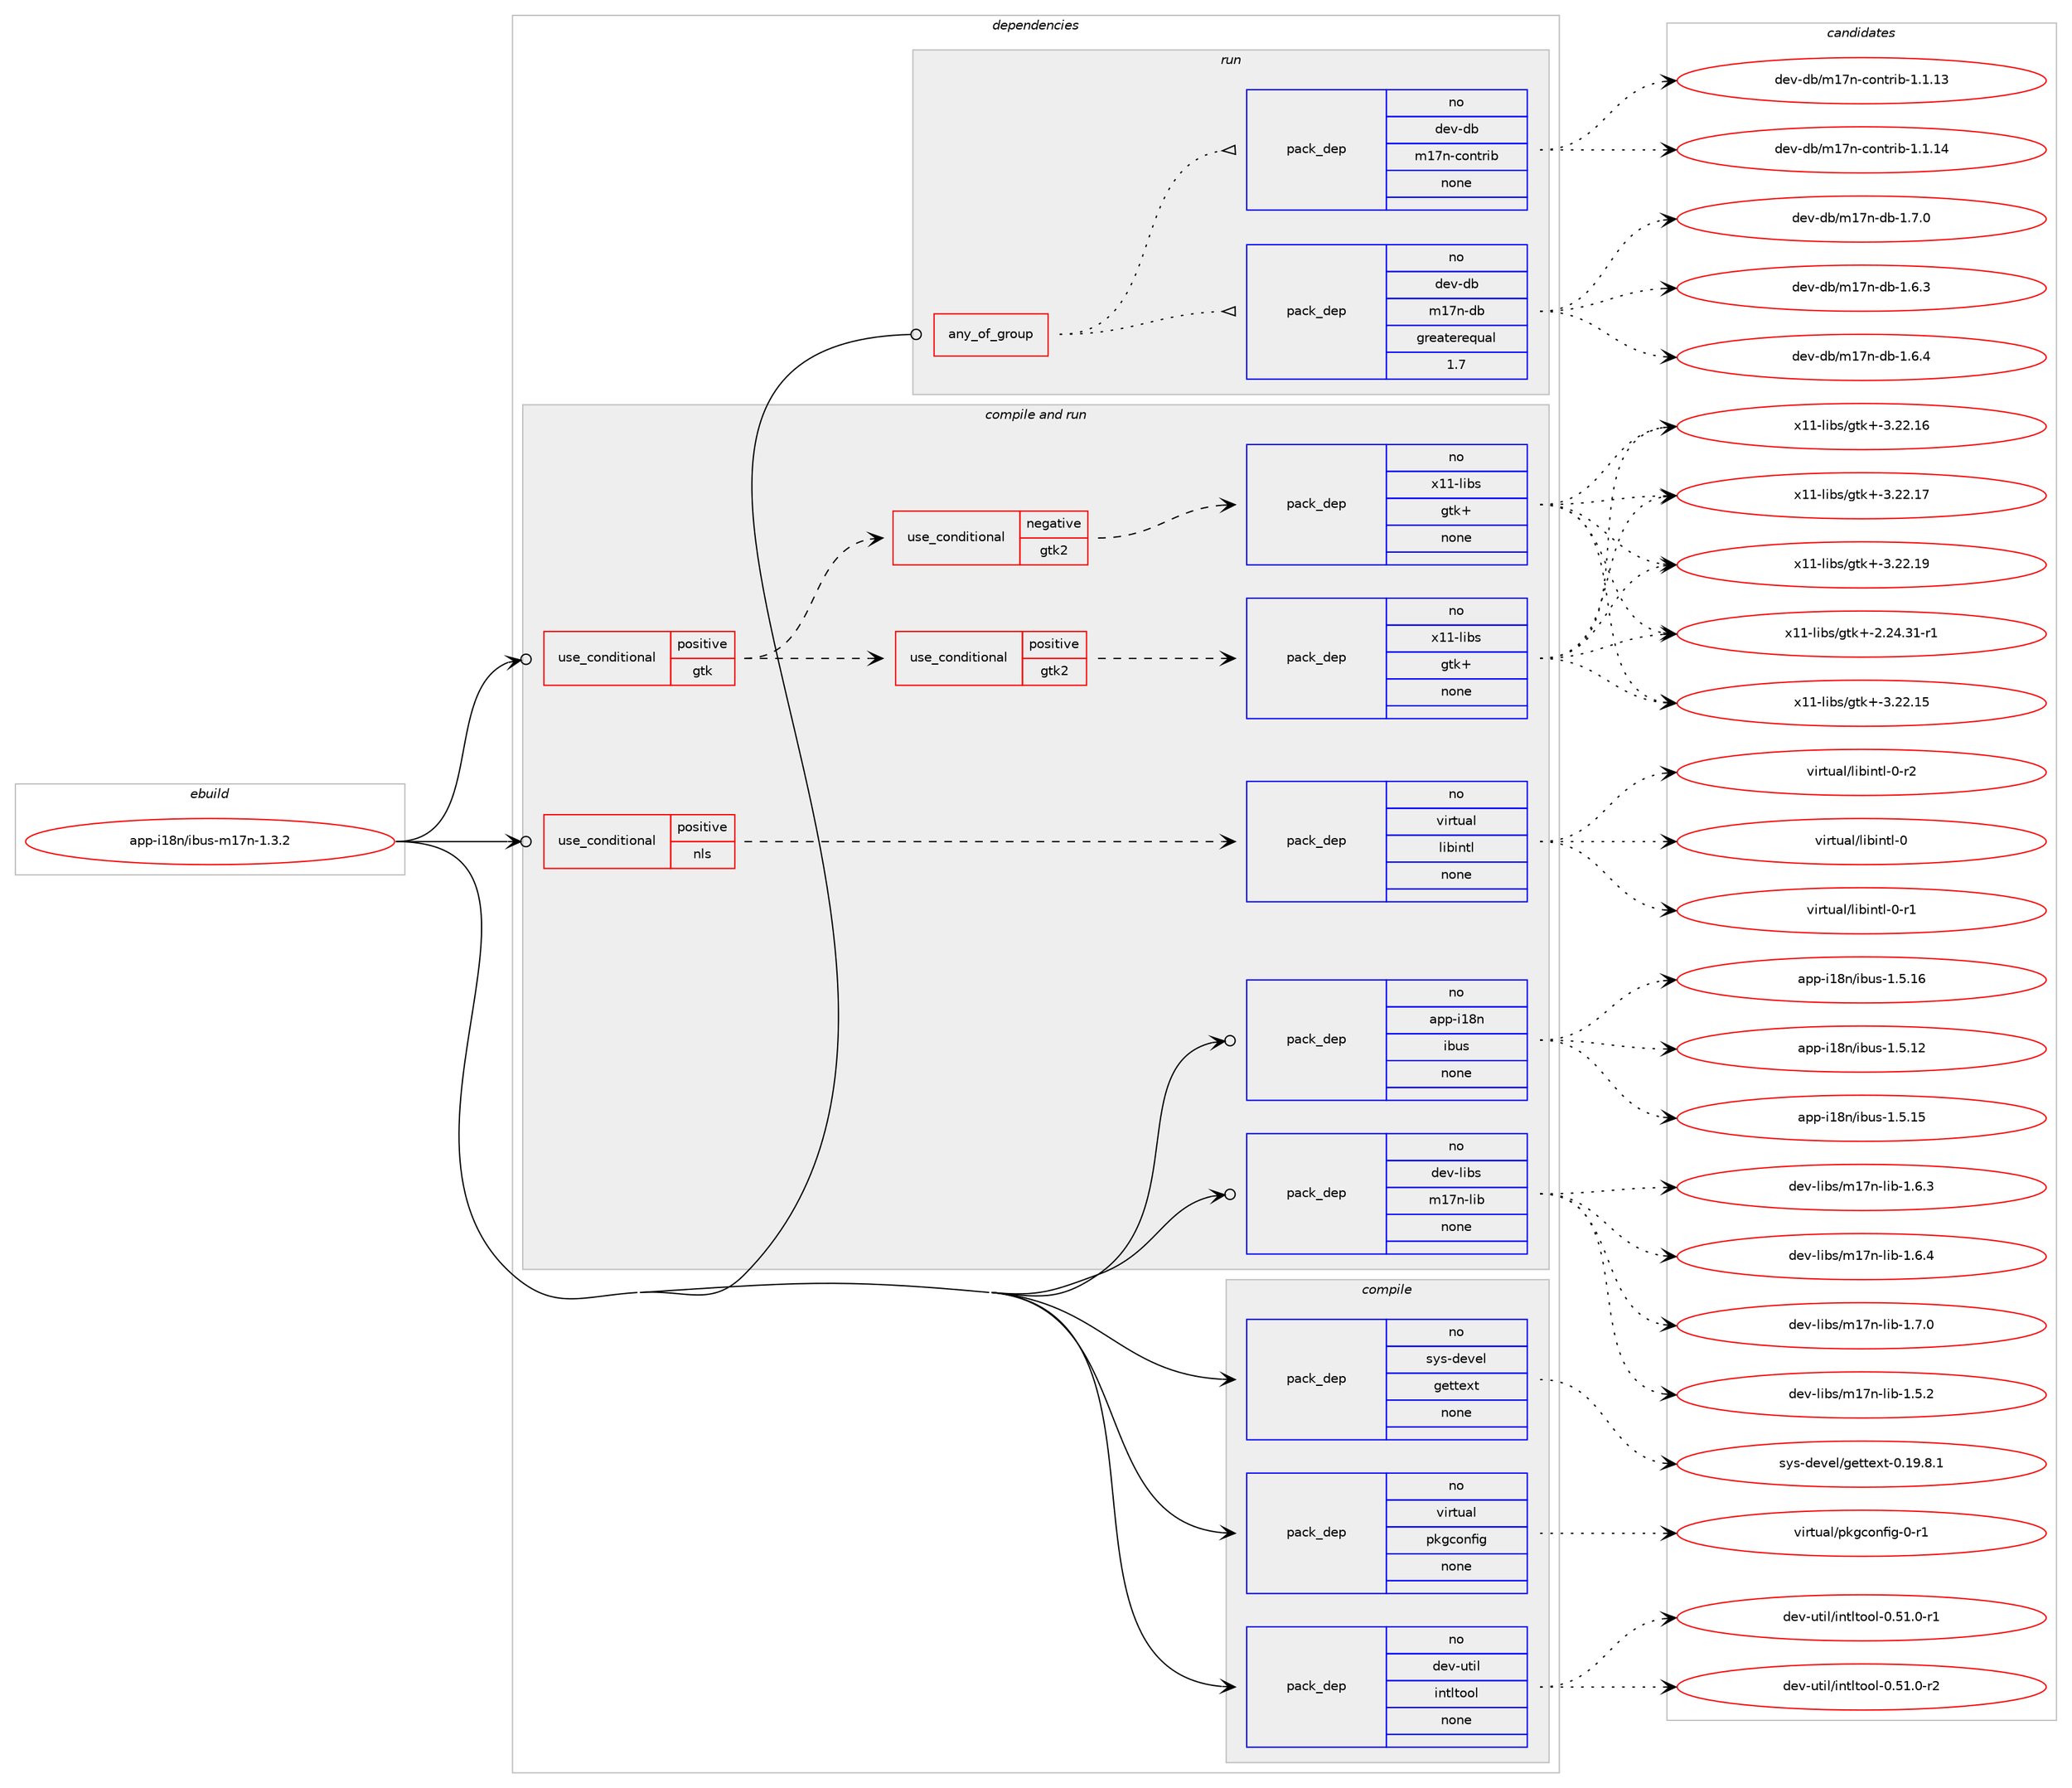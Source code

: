 digraph prolog {

# *************
# Graph options
# *************

newrank=true;
concentrate=true;
compound=true;
graph [rankdir=LR,fontname=Helvetica,fontsize=10,ranksep=1.5];#, ranksep=2.5, nodesep=0.2];
edge  [arrowhead=vee];
node  [fontname=Helvetica,fontsize=10];

# **********
# The ebuild
# **********

subgraph cluster_leftcol {
color=gray;
rank=same;
label=<<i>ebuild</i>>;
id [label="app-i18n/ibus-m17n-1.3.2", color=red, width=4, href="../app-i18n/ibus-m17n-1.3.2.svg"];
}

# ****************
# The dependencies
# ****************

subgraph cluster_midcol {
color=gray;
label=<<i>dependencies</i>>;
subgraph cluster_compile {
fillcolor="#eeeeee";
style=filled;
label=<<i>compile</i>>;
subgraph pack30130 {
dependency42613 [label=<<TABLE BORDER="0" CELLBORDER="1" CELLSPACING="0" CELLPADDING="4" WIDTH="220"><TR><TD ROWSPAN="6" CELLPADDING="30">pack_dep</TD></TR><TR><TD WIDTH="110">no</TD></TR><TR><TD>dev-util</TD></TR><TR><TD>intltool</TD></TR><TR><TD>none</TD></TR><TR><TD></TD></TR></TABLE>>, shape=none, color=blue];
}
id:e -> dependency42613:w [weight=20,style="solid",arrowhead="vee"];
subgraph pack30131 {
dependency42614 [label=<<TABLE BORDER="0" CELLBORDER="1" CELLSPACING="0" CELLPADDING="4" WIDTH="220"><TR><TD ROWSPAN="6" CELLPADDING="30">pack_dep</TD></TR><TR><TD WIDTH="110">no</TD></TR><TR><TD>sys-devel</TD></TR><TR><TD>gettext</TD></TR><TR><TD>none</TD></TR><TR><TD></TD></TR></TABLE>>, shape=none, color=blue];
}
id:e -> dependency42614:w [weight=20,style="solid",arrowhead="vee"];
subgraph pack30132 {
dependency42615 [label=<<TABLE BORDER="0" CELLBORDER="1" CELLSPACING="0" CELLPADDING="4" WIDTH="220"><TR><TD ROWSPAN="6" CELLPADDING="30">pack_dep</TD></TR><TR><TD WIDTH="110">no</TD></TR><TR><TD>virtual</TD></TR><TR><TD>pkgconfig</TD></TR><TR><TD>none</TD></TR><TR><TD></TD></TR></TABLE>>, shape=none, color=blue];
}
id:e -> dependency42615:w [weight=20,style="solid",arrowhead="vee"];
}
subgraph cluster_compileandrun {
fillcolor="#eeeeee";
style=filled;
label=<<i>compile and run</i>>;
subgraph cond11824 {
dependency42616 [label=<<TABLE BORDER="0" CELLBORDER="1" CELLSPACING="0" CELLPADDING="4"><TR><TD ROWSPAN="3" CELLPADDING="10">use_conditional</TD></TR><TR><TD>positive</TD></TR><TR><TD>gtk</TD></TR></TABLE>>, shape=none, color=red];
subgraph cond11825 {
dependency42617 [label=<<TABLE BORDER="0" CELLBORDER="1" CELLSPACING="0" CELLPADDING="4"><TR><TD ROWSPAN="3" CELLPADDING="10">use_conditional</TD></TR><TR><TD>positive</TD></TR><TR><TD>gtk2</TD></TR></TABLE>>, shape=none, color=red];
subgraph pack30133 {
dependency42618 [label=<<TABLE BORDER="0" CELLBORDER="1" CELLSPACING="0" CELLPADDING="4" WIDTH="220"><TR><TD ROWSPAN="6" CELLPADDING="30">pack_dep</TD></TR><TR><TD WIDTH="110">no</TD></TR><TR><TD>x11-libs</TD></TR><TR><TD>gtk+</TD></TR><TR><TD>none</TD></TR><TR><TD></TD></TR></TABLE>>, shape=none, color=blue];
}
dependency42617:e -> dependency42618:w [weight=20,style="dashed",arrowhead="vee"];
}
dependency42616:e -> dependency42617:w [weight=20,style="dashed",arrowhead="vee"];
subgraph cond11826 {
dependency42619 [label=<<TABLE BORDER="0" CELLBORDER="1" CELLSPACING="0" CELLPADDING="4"><TR><TD ROWSPAN="3" CELLPADDING="10">use_conditional</TD></TR><TR><TD>negative</TD></TR><TR><TD>gtk2</TD></TR></TABLE>>, shape=none, color=red];
subgraph pack30134 {
dependency42620 [label=<<TABLE BORDER="0" CELLBORDER="1" CELLSPACING="0" CELLPADDING="4" WIDTH="220"><TR><TD ROWSPAN="6" CELLPADDING="30">pack_dep</TD></TR><TR><TD WIDTH="110">no</TD></TR><TR><TD>x11-libs</TD></TR><TR><TD>gtk+</TD></TR><TR><TD>none</TD></TR><TR><TD></TD></TR></TABLE>>, shape=none, color=blue];
}
dependency42619:e -> dependency42620:w [weight=20,style="dashed",arrowhead="vee"];
}
dependency42616:e -> dependency42619:w [weight=20,style="dashed",arrowhead="vee"];
}
id:e -> dependency42616:w [weight=20,style="solid",arrowhead="odotvee"];
subgraph cond11827 {
dependency42621 [label=<<TABLE BORDER="0" CELLBORDER="1" CELLSPACING="0" CELLPADDING="4"><TR><TD ROWSPAN="3" CELLPADDING="10">use_conditional</TD></TR><TR><TD>positive</TD></TR><TR><TD>nls</TD></TR></TABLE>>, shape=none, color=red];
subgraph pack30135 {
dependency42622 [label=<<TABLE BORDER="0" CELLBORDER="1" CELLSPACING="0" CELLPADDING="4" WIDTH="220"><TR><TD ROWSPAN="6" CELLPADDING="30">pack_dep</TD></TR><TR><TD WIDTH="110">no</TD></TR><TR><TD>virtual</TD></TR><TR><TD>libintl</TD></TR><TR><TD>none</TD></TR><TR><TD></TD></TR></TABLE>>, shape=none, color=blue];
}
dependency42621:e -> dependency42622:w [weight=20,style="dashed",arrowhead="vee"];
}
id:e -> dependency42621:w [weight=20,style="solid",arrowhead="odotvee"];
subgraph pack30136 {
dependency42623 [label=<<TABLE BORDER="0" CELLBORDER="1" CELLSPACING="0" CELLPADDING="4" WIDTH="220"><TR><TD ROWSPAN="6" CELLPADDING="30">pack_dep</TD></TR><TR><TD WIDTH="110">no</TD></TR><TR><TD>app-i18n</TD></TR><TR><TD>ibus</TD></TR><TR><TD>none</TD></TR><TR><TD></TD></TR></TABLE>>, shape=none, color=blue];
}
id:e -> dependency42623:w [weight=20,style="solid",arrowhead="odotvee"];
subgraph pack30137 {
dependency42624 [label=<<TABLE BORDER="0" CELLBORDER="1" CELLSPACING="0" CELLPADDING="4" WIDTH="220"><TR><TD ROWSPAN="6" CELLPADDING="30">pack_dep</TD></TR><TR><TD WIDTH="110">no</TD></TR><TR><TD>dev-libs</TD></TR><TR><TD>m17n-lib</TD></TR><TR><TD>none</TD></TR><TR><TD></TD></TR></TABLE>>, shape=none, color=blue];
}
id:e -> dependency42624:w [weight=20,style="solid",arrowhead="odotvee"];
}
subgraph cluster_run {
fillcolor="#eeeeee";
style=filled;
label=<<i>run</i>>;
subgraph any639 {
dependency42625 [label=<<TABLE BORDER="0" CELLBORDER="1" CELLSPACING="0" CELLPADDING="4"><TR><TD CELLPADDING="10">any_of_group</TD></TR></TABLE>>, shape=none, color=red];subgraph pack30138 {
dependency42626 [label=<<TABLE BORDER="0" CELLBORDER="1" CELLSPACING="0" CELLPADDING="4" WIDTH="220"><TR><TD ROWSPAN="6" CELLPADDING="30">pack_dep</TD></TR><TR><TD WIDTH="110">no</TD></TR><TR><TD>dev-db</TD></TR><TR><TD>m17n-db</TD></TR><TR><TD>greaterequal</TD></TR><TR><TD>1.7</TD></TR></TABLE>>, shape=none, color=blue];
}
dependency42625:e -> dependency42626:w [weight=20,style="dotted",arrowhead="oinv"];
subgraph pack30139 {
dependency42627 [label=<<TABLE BORDER="0" CELLBORDER="1" CELLSPACING="0" CELLPADDING="4" WIDTH="220"><TR><TD ROWSPAN="6" CELLPADDING="30">pack_dep</TD></TR><TR><TD WIDTH="110">no</TD></TR><TR><TD>dev-db</TD></TR><TR><TD>m17n-contrib</TD></TR><TR><TD>none</TD></TR><TR><TD></TD></TR></TABLE>>, shape=none, color=blue];
}
dependency42625:e -> dependency42627:w [weight=20,style="dotted",arrowhead="oinv"];
}
id:e -> dependency42625:w [weight=20,style="solid",arrowhead="odot"];
}
}

# **************
# The candidates
# **************

subgraph cluster_choices {
rank=same;
color=gray;
label=<<i>candidates</i>>;

subgraph choice30130 {
color=black;
nodesep=1;
choice1001011184511711610510847105110116108116111111108454846534946484511449 [label="dev-util/intltool-0.51.0-r1", color=red, width=4,href="../dev-util/intltool-0.51.0-r1.svg"];
choice1001011184511711610510847105110116108116111111108454846534946484511450 [label="dev-util/intltool-0.51.0-r2", color=red, width=4,href="../dev-util/intltool-0.51.0-r2.svg"];
dependency42613:e -> choice1001011184511711610510847105110116108116111111108454846534946484511449:w [style=dotted,weight="100"];
dependency42613:e -> choice1001011184511711610510847105110116108116111111108454846534946484511450:w [style=dotted,weight="100"];
}
subgraph choice30131 {
color=black;
nodesep=1;
choice1151211154510010111810110847103101116116101120116454846495746564649 [label="sys-devel/gettext-0.19.8.1", color=red, width=4,href="../sys-devel/gettext-0.19.8.1.svg"];
dependency42614:e -> choice1151211154510010111810110847103101116116101120116454846495746564649:w [style=dotted,weight="100"];
}
subgraph choice30132 {
color=black;
nodesep=1;
choice11810511411611797108471121071039911111010210510345484511449 [label="virtual/pkgconfig-0-r1", color=red, width=4,href="../virtual/pkgconfig-0-r1.svg"];
dependency42615:e -> choice11810511411611797108471121071039911111010210510345484511449:w [style=dotted,weight="100"];
}
subgraph choice30133 {
color=black;
nodesep=1;
choice12049494510810598115471031161074345504650524651494511449 [label="x11-libs/gtk+-2.24.31-r1", color=red, width=4,href="../x11-libs/gtk+-2.24.31-r1.svg"];
choice1204949451081059811547103116107434551465050464953 [label="x11-libs/gtk+-3.22.15", color=red, width=4,href="../x11-libs/gtk+-3.22.15.svg"];
choice1204949451081059811547103116107434551465050464954 [label="x11-libs/gtk+-3.22.16", color=red, width=4,href="../x11-libs/gtk+-3.22.16.svg"];
choice1204949451081059811547103116107434551465050464955 [label="x11-libs/gtk+-3.22.17", color=red, width=4,href="../x11-libs/gtk+-3.22.17.svg"];
choice1204949451081059811547103116107434551465050464957 [label="x11-libs/gtk+-3.22.19", color=red, width=4,href="../x11-libs/gtk+-3.22.19.svg"];
dependency42618:e -> choice12049494510810598115471031161074345504650524651494511449:w [style=dotted,weight="100"];
dependency42618:e -> choice1204949451081059811547103116107434551465050464953:w [style=dotted,weight="100"];
dependency42618:e -> choice1204949451081059811547103116107434551465050464954:w [style=dotted,weight="100"];
dependency42618:e -> choice1204949451081059811547103116107434551465050464955:w [style=dotted,weight="100"];
dependency42618:e -> choice1204949451081059811547103116107434551465050464957:w [style=dotted,weight="100"];
}
subgraph choice30134 {
color=black;
nodesep=1;
choice12049494510810598115471031161074345504650524651494511449 [label="x11-libs/gtk+-2.24.31-r1", color=red, width=4,href="../x11-libs/gtk+-2.24.31-r1.svg"];
choice1204949451081059811547103116107434551465050464953 [label="x11-libs/gtk+-3.22.15", color=red, width=4,href="../x11-libs/gtk+-3.22.15.svg"];
choice1204949451081059811547103116107434551465050464954 [label="x11-libs/gtk+-3.22.16", color=red, width=4,href="../x11-libs/gtk+-3.22.16.svg"];
choice1204949451081059811547103116107434551465050464955 [label="x11-libs/gtk+-3.22.17", color=red, width=4,href="../x11-libs/gtk+-3.22.17.svg"];
choice1204949451081059811547103116107434551465050464957 [label="x11-libs/gtk+-3.22.19", color=red, width=4,href="../x11-libs/gtk+-3.22.19.svg"];
dependency42620:e -> choice12049494510810598115471031161074345504650524651494511449:w [style=dotted,weight="100"];
dependency42620:e -> choice1204949451081059811547103116107434551465050464953:w [style=dotted,weight="100"];
dependency42620:e -> choice1204949451081059811547103116107434551465050464954:w [style=dotted,weight="100"];
dependency42620:e -> choice1204949451081059811547103116107434551465050464955:w [style=dotted,weight="100"];
dependency42620:e -> choice1204949451081059811547103116107434551465050464957:w [style=dotted,weight="100"];
}
subgraph choice30135 {
color=black;
nodesep=1;
choice1181051141161179710847108105981051101161084548 [label="virtual/libintl-0", color=red, width=4,href="../virtual/libintl-0.svg"];
choice11810511411611797108471081059810511011610845484511449 [label="virtual/libintl-0-r1", color=red, width=4,href="../virtual/libintl-0-r1.svg"];
choice11810511411611797108471081059810511011610845484511450 [label="virtual/libintl-0-r2", color=red, width=4,href="../virtual/libintl-0-r2.svg"];
dependency42622:e -> choice1181051141161179710847108105981051101161084548:w [style=dotted,weight="100"];
dependency42622:e -> choice11810511411611797108471081059810511011610845484511449:w [style=dotted,weight="100"];
dependency42622:e -> choice11810511411611797108471081059810511011610845484511450:w [style=dotted,weight="100"];
}
subgraph choice30136 {
color=black;
nodesep=1;
choice97112112451054956110471059811711545494653464950 [label="app-i18n/ibus-1.5.12", color=red, width=4,href="../app-i18n/ibus-1.5.12.svg"];
choice97112112451054956110471059811711545494653464953 [label="app-i18n/ibus-1.5.15", color=red, width=4,href="../app-i18n/ibus-1.5.15.svg"];
choice97112112451054956110471059811711545494653464954 [label="app-i18n/ibus-1.5.16", color=red, width=4,href="../app-i18n/ibus-1.5.16.svg"];
dependency42623:e -> choice97112112451054956110471059811711545494653464950:w [style=dotted,weight="100"];
dependency42623:e -> choice97112112451054956110471059811711545494653464953:w [style=dotted,weight="100"];
dependency42623:e -> choice97112112451054956110471059811711545494653464954:w [style=dotted,weight="100"];
}
subgraph choice30137 {
color=black;
nodesep=1;
choice10010111845108105981154710949551104510810598454946534650 [label="dev-libs/m17n-lib-1.5.2", color=red, width=4,href="../dev-libs/m17n-lib-1.5.2.svg"];
choice10010111845108105981154710949551104510810598454946544651 [label="dev-libs/m17n-lib-1.6.3", color=red, width=4,href="../dev-libs/m17n-lib-1.6.3.svg"];
choice10010111845108105981154710949551104510810598454946544652 [label="dev-libs/m17n-lib-1.6.4", color=red, width=4,href="../dev-libs/m17n-lib-1.6.4.svg"];
choice10010111845108105981154710949551104510810598454946554648 [label="dev-libs/m17n-lib-1.7.0", color=red, width=4,href="../dev-libs/m17n-lib-1.7.0.svg"];
dependency42624:e -> choice10010111845108105981154710949551104510810598454946534650:w [style=dotted,weight="100"];
dependency42624:e -> choice10010111845108105981154710949551104510810598454946544651:w [style=dotted,weight="100"];
dependency42624:e -> choice10010111845108105981154710949551104510810598454946544652:w [style=dotted,weight="100"];
dependency42624:e -> choice10010111845108105981154710949551104510810598454946554648:w [style=dotted,weight="100"];
}
subgraph choice30138 {
color=black;
nodesep=1;
choice10010111845100984710949551104510098454946544651 [label="dev-db/m17n-db-1.6.3", color=red, width=4,href="../dev-db/m17n-db-1.6.3.svg"];
choice10010111845100984710949551104510098454946544652 [label="dev-db/m17n-db-1.6.4", color=red, width=4,href="../dev-db/m17n-db-1.6.4.svg"];
choice10010111845100984710949551104510098454946554648 [label="dev-db/m17n-db-1.7.0", color=red, width=4,href="../dev-db/m17n-db-1.7.0.svg"];
dependency42626:e -> choice10010111845100984710949551104510098454946544651:w [style=dotted,weight="100"];
dependency42626:e -> choice10010111845100984710949551104510098454946544652:w [style=dotted,weight="100"];
dependency42626:e -> choice10010111845100984710949551104510098454946554648:w [style=dotted,weight="100"];
}
subgraph choice30139 {
color=black;
nodesep=1;
choice100101118451009847109495511045991111101161141059845494649464951 [label="dev-db/m17n-contrib-1.1.13", color=red, width=4,href="../dev-db/m17n-contrib-1.1.13.svg"];
choice100101118451009847109495511045991111101161141059845494649464952 [label="dev-db/m17n-contrib-1.1.14", color=red, width=4,href="../dev-db/m17n-contrib-1.1.14.svg"];
dependency42627:e -> choice100101118451009847109495511045991111101161141059845494649464951:w [style=dotted,weight="100"];
dependency42627:e -> choice100101118451009847109495511045991111101161141059845494649464952:w [style=dotted,weight="100"];
}
}

}
